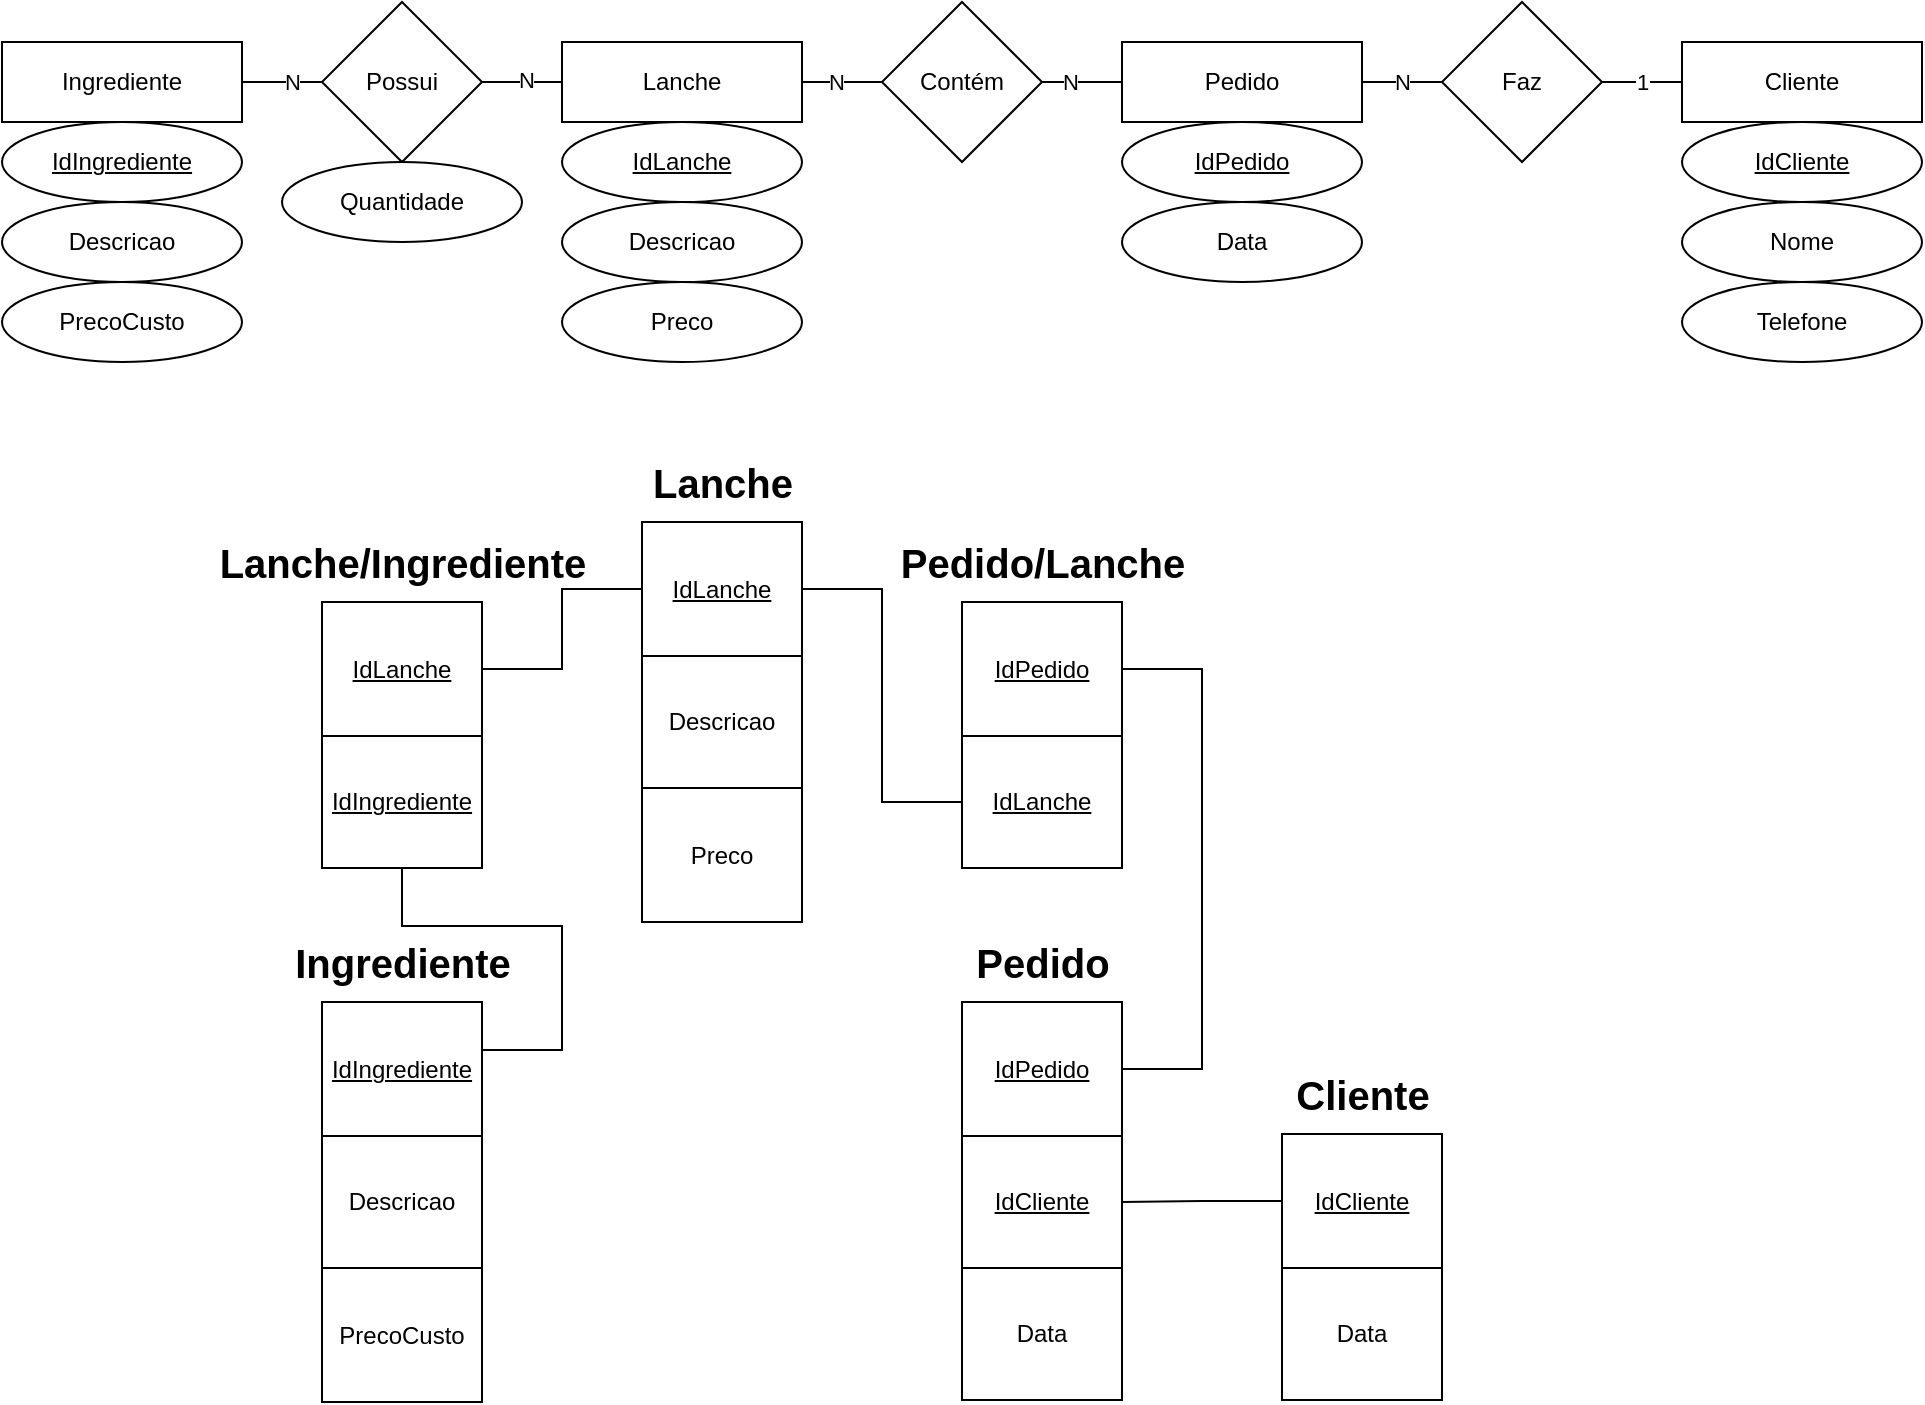 <mxfile version="24.0.2" type="google">
  <diagram name="Página-1" id="U43VhN0IVjfVWaT28Ef_">
    <mxGraphModel grid="1" page="1" gridSize="10" guides="1" tooltips="1" connect="1" arrows="1" fold="1" pageScale="1" pageWidth="50000" pageHeight="50000" math="0" shadow="0">
      <root>
        <mxCell id="0" />
        <mxCell id="1" parent="0" />
        <mxCell id="tkMao10HomGiFmudgU2h-20" value="" style="edgeStyle=orthogonalEdgeStyle;rounded=0;orthogonalLoop=1;jettySize=auto;html=1;endArrow=none;endFill=0;" edge="1" parent="1" source="tkMao10HomGiFmudgU2h-1" target="tkMao10HomGiFmudgU2h-19">
          <mxGeometry relative="1" as="geometry" />
        </mxCell>
        <mxCell id="tkMao10HomGiFmudgU2h-22" value="N" style="edgeLabel;html=1;align=center;verticalAlign=middle;resizable=0;points=[];" connectable="0" vertex="1" parent="tkMao10HomGiFmudgU2h-20">
          <mxGeometry x="-0.1" y="-1" relative="1" as="geometry">
            <mxPoint as="offset" />
          </mxGeometry>
        </mxCell>
        <mxCell id="tkMao10HomGiFmudgU2h-26" value="" style="edgeStyle=orthogonalEdgeStyle;rounded=0;orthogonalLoop=1;jettySize=auto;html=1;endArrow=none;endFill=0;" edge="1" parent="1" source="tkMao10HomGiFmudgU2h-1" target="tkMao10HomGiFmudgU2h-25">
          <mxGeometry relative="1" as="geometry" />
        </mxCell>
        <mxCell id="tkMao10HomGiFmudgU2h-29" value="N" style="edgeLabel;html=1;align=center;verticalAlign=middle;resizable=0;points=[];" connectable="0" vertex="1" parent="tkMao10HomGiFmudgU2h-26">
          <mxGeometry x="-0.179" y="-1" relative="1" as="geometry">
            <mxPoint y="-1" as="offset" />
          </mxGeometry>
        </mxCell>
        <mxCell id="tkMao10HomGiFmudgU2h-1" value="Lanche" style="rounded=0;whiteSpace=wrap;html=1;" vertex="1" parent="1">
          <mxGeometry x="400" y="120" width="120" height="40" as="geometry" />
        </mxCell>
        <mxCell id="tkMao10HomGiFmudgU2h-2" value="Descricao" style="ellipse;whiteSpace=wrap;html=1;" vertex="1" parent="1">
          <mxGeometry x="400" y="200" width="120" height="40" as="geometry" />
        </mxCell>
        <mxCell id="tkMao10HomGiFmudgU2h-3" value="Preco" style="ellipse;whiteSpace=wrap;html=1;" vertex="1" parent="1">
          <mxGeometry x="400" y="240" width="120" height="40" as="geometry" />
        </mxCell>
        <mxCell id="tkMao10HomGiFmudgU2h-6" value="Ingrediente" style="rounded=0;whiteSpace=wrap;html=1;" vertex="1" parent="1">
          <mxGeometry x="120" y="120" width="120" height="40" as="geometry" />
        </mxCell>
        <mxCell id="tkMao10HomGiFmudgU2h-7" value="Descricao" style="ellipse;whiteSpace=wrap;html=1;" vertex="1" parent="1">
          <mxGeometry x="120" y="200" width="120" height="40" as="geometry" />
        </mxCell>
        <mxCell id="tkMao10HomGiFmudgU2h-8" value="PrecoCusto" style="ellipse;whiteSpace=wrap;html=1;" vertex="1" parent="1">
          <mxGeometry x="120" y="240" width="120" height="40" as="geometry" />
        </mxCell>
        <mxCell id="tkMao10HomGiFmudgU2h-9" value="Cliente" style="rounded=0;whiteSpace=wrap;html=1;" vertex="1" parent="1">
          <mxGeometry x="960" y="120" width="120" height="40" as="geometry" />
        </mxCell>
        <mxCell id="tkMao10HomGiFmudgU2h-32" value="" style="edgeStyle=orthogonalEdgeStyle;rounded=0;orthogonalLoop=1;jettySize=auto;html=1;endArrow=none;endFill=0;" edge="1" parent="1" source="tkMao10HomGiFmudgU2h-10" target="tkMao10HomGiFmudgU2h-31">
          <mxGeometry relative="1" as="geometry" />
        </mxCell>
        <mxCell id="tkMao10HomGiFmudgU2h-35" value="N" style="edgeLabel;html=1;align=center;verticalAlign=middle;resizable=0;points=[];" connectable="0" vertex="1" parent="tkMao10HomGiFmudgU2h-32">
          <mxGeometry x="-0.017" y="2" relative="1" as="geometry">
            <mxPoint y="2" as="offset" />
          </mxGeometry>
        </mxCell>
        <mxCell id="tkMao10HomGiFmudgU2h-10" value="Pedido" style="rounded=0;whiteSpace=wrap;html=1;" vertex="1" parent="1">
          <mxGeometry x="680" y="120" width="120" height="40" as="geometry" />
        </mxCell>
        <mxCell id="tkMao10HomGiFmudgU2h-11" value="Data" style="ellipse;whiteSpace=wrap;html=1;" vertex="1" parent="1">
          <mxGeometry x="680" y="200" width="120" height="40" as="geometry" />
        </mxCell>
        <mxCell id="tkMao10HomGiFmudgU2h-13" value="&lt;u&gt;IdPedido&lt;/u&gt;" style="ellipse;whiteSpace=wrap;html=1;" vertex="1" parent="1">
          <mxGeometry x="680" y="160" width="120" height="40" as="geometry" />
        </mxCell>
        <mxCell id="tkMao10HomGiFmudgU2h-14" value="&lt;u&gt;IdCliente&lt;/u&gt;" style="ellipse;whiteSpace=wrap;html=1;" vertex="1" parent="1">
          <mxGeometry x="960" y="160" width="120" height="40" as="geometry" />
        </mxCell>
        <mxCell id="tkMao10HomGiFmudgU2h-15" value="Nome" style="ellipse;whiteSpace=wrap;html=1;" vertex="1" parent="1">
          <mxGeometry x="960" y="200" width="120" height="40" as="geometry" />
        </mxCell>
        <mxCell id="tkMao10HomGiFmudgU2h-16" value="Telefone" style="ellipse;whiteSpace=wrap;html=1;" vertex="1" parent="1">
          <mxGeometry x="960" y="240" width="120" height="40" as="geometry" />
        </mxCell>
        <mxCell id="tkMao10HomGiFmudgU2h-17" value="&lt;u&gt;IdIngrediente&lt;/u&gt;" style="ellipse;whiteSpace=wrap;html=1;" vertex="1" parent="1">
          <mxGeometry x="120" y="160" width="120" height="40" as="geometry" />
        </mxCell>
        <mxCell id="tkMao10HomGiFmudgU2h-18" value="&lt;u&gt;IdLanche&lt;/u&gt;" style="ellipse;whiteSpace=wrap;html=1;" vertex="1" parent="1">
          <mxGeometry x="400" y="160" width="120" height="40" as="geometry" />
        </mxCell>
        <mxCell id="tkMao10HomGiFmudgU2h-21" style="edgeStyle=orthogonalEdgeStyle;rounded=0;orthogonalLoop=1;jettySize=auto;html=1;entryX=1;entryY=0.5;entryDx=0;entryDy=0;endArrow=none;endFill=0;" edge="1" parent="1" source="tkMao10HomGiFmudgU2h-19" target="tkMao10HomGiFmudgU2h-6">
          <mxGeometry relative="1" as="geometry" />
        </mxCell>
        <mxCell id="tkMao10HomGiFmudgU2h-24" value="N" style="edgeLabel;html=1;align=center;verticalAlign=middle;resizable=0;points=[];" connectable="0" vertex="1" parent="tkMao10HomGiFmudgU2h-21">
          <mxGeometry x="-0.238" relative="1" as="geometry">
            <mxPoint as="offset" />
          </mxGeometry>
        </mxCell>
        <mxCell id="tkMao10HomGiFmudgU2h-19" value="Possui" style="rhombus;whiteSpace=wrap;html=1;rounded=0;" vertex="1" parent="1">
          <mxGeometry x="280" y="100" width="80" height="80" as="geometry" />
        </mxCell>
        <mxCell id="tkMao10HomGiFmudgU2h-27" style="edgeStyle=orthogonalEdgeStyle;rounded=0;orthogonalLoop=1;jettySize=auto;html=1;entryX=0;entryY=0.5;entryDx=0;entryDy=0;endArrow=none;endFill=0;" edge="1" parent="1" source="tkMao10HomGiFmudgU2h-25" target="tkMao10HomGiFmudgU2h-10">
          <mxGeometry relative="1" as="geometry" />
        </mxCell>
        <mxCell id="tkMao10HomGiFmudgU2h-28" value="N" style="edgeLabel;html=1;align=center;verticalAlign=middle;resizable=0;points=[];" connectable="0" vertex="1" parent="tkMao10HomGiFmudgU2h-27">
          <mxGeometry x="-0.293" y="-1" relative="1" as="geometry">
            <mxPoint y="-1" as="offset" />
          </mxGeometry>
        </mxCell>
        <mxCell id="tkMao10HomGiFmudgU2h-25" value="Contém" style="rhombus;whiteSpace=wrap;html=1;rounded=0;" vertex="1" parent="1">
          <mxGeometry x="560" y="100" width="80" height="80" as="geometry" />
        </mxCell>
        <mxCell id="tkMao10HomGiFmudgU2h-33" style="edgeStyle=orthogonalEdgeStyle;rounded=0;orthogonalLoop=1;jettySize=auto;html=1;entryX=0;entryY=0.5;entryDx=0;entryDy=0;endArrow=none;endFill=0;" edge="1" parent="1" source="tkMao10HomGiFmudgU2h-31" target="tkMao10HomGiFmudgU2h-9">
          <mxGeometry relative="1" as="geometry" />
        </mxCell>
        <mxCell id="tkMao10HomGiFmudgU2h-34" value="1" style="edgeLabel;html=1;align=center;verticalAlign=middle;resizable=0;points=[];" connectable="0" vertex="1" parent="tkMao10HomGiFmudgU2h-33">
          <mxGeometry x="-0.017" y="1" relative="1" as="geometry">
            <mxPoint y="1" as="offset" />
          </mxGeometry>
        </mxCell>
        <mxCell id="tkMao10HomGiFmudgU2h-31" value="Faz" style="rhombus;whiteSpace=wrap;html=1;rounded=0;" vertex="1" parent="1">
          <mxGeometry x="840" y="100" width="80" height="80" as="geometry" />
        </mxCell>
        <mxCell id="tkMao10HomGiFmudgU2h-36" value="" style="childLayout=tableLayout;recursiveResize=0;shadow=0;fillColor=none;" vertex="1" parent="1">
          <mxGeometry x="280" y="600" width="80" height="200" as="geometry" />
        </mxCell>
        <mxCell id="tkMao10HomGiFmudgU2h-37" value="" style="shape=tableRow;horizontal=0;startSize=0;swimlaneHead=0;swimlaneBody=0;top=0;left=0;bottom=0;right=0;dropTarget=0;collapsible=0;recursiveResize=0;expand=0;fontStyle=0;fillColor=none;strokeColor=inherit;" vertex="1" parent="tkMao10HomGiFmudgU2h-36">
          <mxGeometry width="80" height="67" as="geometry" />
        </mxCell>
        <mxCell id="tkMao10HomGiFmudgU2h-38" value="&lt;u&gt;IdIngrediente&lt;/u&gt;" style="connectable=0;recursiveResize=0;strokeColor=inherit;fillColor=none;align=center;whiteSpace=wrap;html=1;" vertex="1" parent="tkMao10HomGiFmudgU2h-37">
          <mxGeometry width="80" height="67" as="geometry">
            <mxRectangle width="80" height="67" as="alternateBounds" />
          </mxGeometry>
        </mxCell>
        <mxCell id="tkMao10HomGiFmudgU2h-41" style="shape=tableRow;horizontal=0;startSize=0;swimlaneHead=0;swimlaneBody=0;top=0;left=0;bottom=0;right=0;dropTarget=0;collapsible=0;recursiveResize=0;expand=0;fontStyle=0;fillColor=none;strokeColor=inherit;" vertex="1" parent="tkMao10HomGiFmudgU2h-36">
          <mxGeometry y="67" width="80" height="66" as="geometry" />
        </mxCell>
        <mxCell id="tkMao10HomGiFmudgU2h-42" value="Descricao" style="connectable=0;recursiveResize=0;strokeColor=inherit;fillColor=none;align=center;whiteSpace=wrap;html=1;" vertex="1" parent="tkMao10HomGiFmudgU2h-41">
          <mxGeometry width="80" height="66" as="geometry">
            <mxRectangle width="80" height="66" as="alternateBounds" />
          </mxGeometry>
        </mxCell>
        <mxCell id="tkMao10HomGiFmudgU2h-45" style="shape=tableRow;horizontal=0;startSize=0;swimlaneHead=0;swimlaneBody=0;top=0;left=0;bottom=0;right=0;dropTarget=0;collapsible=0;recursiveResize=0;expand=0;fontStyle=0;fillColor=none;strokeColor=inherit;" vertex="1" parent="tkMao10HomGiFmudgU2h-36">
          <mxGeometry y="133" width="80" height="67" as="geometry" />
        </mxCell>
        <mxCell id="tkMao10HomGiFmudgU2h-46" value="PrecoCusto" style="connectable=0;recursiveResize=0;strokeColor=inherit;fillColor=none;align=center;whiteSpace=wrap;html=1;" vertex="1" parent="tkMao10HomGiFmudgU2h-45">
          <mxGeometry width="80" height="67" as="geometry">
            <mxRectangle width="80" height="67" as="alternateBounds" />
          </mxGeometry>
        </mxCell>
        <mxCell id="tkMao10HomGiFmudgU2h-56" value="" style="childLayout=tableLayout;recursiveResize=0;shadow=0;fillColor=none;" vertex="1" parent="1">
          <mxGeometry x="440" y="360" width="80" height="200" as="geometry" />
        </mxCell>
        <mxCell id="tkMao10HomGiFmudgU2h-57" value="" style="shape=tableRow;horizontal=0;startSize=0;swimlaneHead=0;swimlaneBody=0;top=0;left=0;bottom=0;right=0;dropTarget=0;collapsible=0;recursiveResize=0;expand=0;fontStyle=0;fillColor=none;strokeColor=inherit;" vertex="1" parent="tkMao10HomGiFmudgU2h-56">
          <mxGeometry width="80" height="67" as="geometry" />
        </mxCell>
        <mxCell id="tkMao10HomGiFmudgU2h-58" value="&lt;u&gt;IdLanche&lt;/u&gt;" style="connectable=0;recursiveResize=0;strokeColor=inherit;fillColor=none;align=center;whiteSpace=wrap;html=1;" vertex="1" parent="tkMao10HomGiFmudgU2h-57">
          <mxGeometry width="80" height="67" as="geometry">
            <mxRectangle width="80" height="67" as="alternateBounds" />
          </mxGeometry>
        </mxCell>
        <mxCell id="tkMao10HomGiFmudgU2h-59" style="shape=tableRow;horizontal=0;startSize=0;swimlaneHead=0;swimlaneBody=0;top=0;left=0;bottom=0;right=0;dropTarget=0;collapsible=0;recursiveResize=0;expand=0;fontStyle=0;fillColor=none;strokeColor=inherit;" vertex="1" parent="tkMao10HomGiFmudgU2h-56">
          <mxGeometry y="67" width="80" height="66" as="geometry" />
        </mxCell>
        <mxCell id="tkMao10HomGiFmudgU2h-60" value="Descricao" style="connectable=0;recursiveResize=0;strokeColor=inherit;fillColor=none;align=center;whiteSpace=wrap;html=1;" vertex="1" parent="tkMao10HomGiFmudgU2h-59">
          <mxGeometry width="80" height="66" as="geometry">
            <mxRectangle width="80" height="66" as="alternateBounds" />
          </mxGeometry>
        </mxCell>
        <mxCell id="tkMao10HomGiFmudgU2h-61" style="shape=tableRow;horizontal=0;startSize=0;swimlaneHead=0;swimlaneBody=0;top=0;left=0;bottom=0;right=0;dropTarget=0;collapsible=0;recursiveResize=0;expand=0;fontStyle=0;fillColor=none;strokeColor=inherit;" vertex="1" parent="tkMao10HomGiFmudgU2h-56">
          <mxGeometry y="133" width="80" height="67" as="geometry" />
        </mxCell>
        <mxCell id="tkMao10HomGiFmudgU2h-62" value="Preco" style="connectable=0;recursiveResize=0;strokeColor=inherit;fillColor=none;align=center;whiteSpace=wrap;html=1;" vertex="1" parent="tkMao10HomGiFmudgU2h-61">
          <mxGeometry width="80" height="67" as="geometry">
            <mxRectangle width="80" height="67" as="alternateBounds" />
          </mxGeometry>
        </mxCell>
        <mxCell id="tkMao10HomGiFmudgU2h-63" value="" style="childLayout=tableLayout;recursiveResize=0;shadow=0;fillColor=none;" vertex="1" parent="1">
          <mxGeometry x="280" y="400" width="80" height="133" as="geometry" />
        </mxCell>
        <mxCell id="tkMao10HomGiFmudgU2h-64" value="" style="shape=tableRow;horizontal=0;startSize=0;swimlaneHead=0;swimlaneBody=0;top=0;left=0;bottom=0;right=0;dropTarget=0;collapsible=0;recursiveResize=0;expand=0;fontStyle=0;fillColor=none;strokeColor=inherit;" vertex="1" parent="tkMao10HomGiFmudgU2h-63">
          <mxGeometry width="80" height="67" as="geometry" />
        </mxCell>
        <mxCell id="tkMao10HomGiFmudgU2h-65" value="&lt;u&gt;IdLanche&lt;/u&gt;" style="connectable=0;recursiveResize=0;strokeColor=inherit;fillColor=none;align=center;whiteSpace=wrap;html=1;" vertex="1" parent="tkMao10HomGiFmudgU2h-64">
          <mxGeometry width="80" height="67" as="geometry">
            <mxRectangle width="80" height="67" as="alternateBounds" />
          </mxGeometry>
        </mxCell>
        <mxCell id="tkMao10HomGiFmudgU2h-66" style="shape=tableRow;horizontal=0;startSize=0;swimlaneHead=0;swimlaneBody=0;top=0;left=0;bottom=0;right=0;dropTarget=0;collapsible=0;recursiveResize=0;expand=0;fontStyle=0;fillColor=none;strokeColor=inherit;" vertex="1" parent="tkMao10HomGiFmudgU2h-63">
          <mxGeometry y="67" width="80" height="66" as="geometry" />
        </mxCell>
        <mxCell id="tkMao10HomGiFmudgU2h-67" value="&lt;u&gt;IdIngrediente&lt;/u&gt;" style="connectable=0;recursiveResize=0;strokeColor=inherit;fillColor=none;align=center;whiteSpace=wrap;html=1;" vertex="1" parent="tkMao10HomGiFmudgU2h-66">
          <mxGeometry width="80" height="66" as="geometry">
            <mxRectangle width="80" height="66" as="alternateBounds" />
          </mxGeometry>
        </mxCell>
        <mxCell id="tkMao10HomGiFmudgU2h-72" style="edgeStyle=orthogonalEdgeStyle;rounded=0;orthogonalLoop=1;jettySize=auto;html=1;entryX=0;entryY=0.5;entryDx=0;entryDy=0;endArrow=none;endFill=0;" edge="1" parent="1" source="tkMao10HomGiFmudgU2h-64" target="tkMao10HomGiFmudgU2h-57">
          <mxGeometry relative="1" as="geometry" />
        </mxCell>
        <mxCell id="tkMao10HomGiFmudgU2h-73" style="edgeStyle=orthogonalEdgeStyle;rounded=0;orthogonalLoop=1;jettySize=auto;html=1;entryX=1;entryY=0.5;entryDx=0;entryDy=0;endArrow=none;endFill=0;" edge="1" parent="1" source="tkMao10HomGiFmudgU2h-66" target="tkMao10HomGiFmudgU2h-37">
          <mxGeometry relative="1" as="geometry">
            <Array as="points">
              <mxPoint x="320" y="562" />
              <mxPoint x="400" y="562" />
              <mxPoint x="400" y="624" />
            </Array>
          </mxGeometry>
        </mxCell>
        <mxCell id="tkMao10HomGiFmudgU2h-74" value="" style="childLayout=tableLayout;recursiveResize=0;shadow=0;fillColor=none;" vertex="1" parent="1">
          <mxGeometry x="600" y="600" width="80" height="199" as="geometry" />
        </mxCell>
        <mxCell id="tkMao10HomGiFmudgU2h-75" value="" style="shape=tableRow;horizontal=0;startSize=0;swimlaneHead=0;swimlaneBody=0;top=0;left=0;bottom=0;right=0;dropTarget=0;collapsible=0;recursiveResize=0;expand=0;fontStyle=0;fillColor=none;strokeColor=inherit;" vertex="1" parent="tkMao10HomGiFmudgU2h-74">
          <mxGeometry width="80" height="67" as="geometry" />
        </mxCell>
        <mxCell id="tkMao10HomGiFmudgU2h-76" value="&lt;u&gt;IdPedido&lt;/u&gt;" style="connectable=0;recursiveResize=0;strokeColor=inherit;fillColor=none;align=center;whiteSpace=wrap;html=1;" vertex="1" parent="tkMao10HomGiFmudgU2h-75">
          <mxGeometry width="80" height="67" as="geometry">
            <mxRectangle width="80" height="67" as="alternateBounds" />
          </mxGeometry>
        </mxCell>
        <mxCell id="tkMao10HomGiFmudgU2h-77" style="shape=tableRow;horizontal=0;startSize=0;swimlaneHead=0;swimlaneBody=0;top=0;left=0;bottom=0;right=0;dropTarget=0;collapsible=0;recursiveResize=0;expand=0;fontStyle=0;fillColor=none;strokeColor=inherit;" vertex="1" parent="tkMao10HomGiFmudgU2h-74">
          <mxGeometry y="67" width="80" height="66" as="geometry" />
        </mxCell>
        <mxCell id="tkMao10HomGiFmudgU2h-78" value="&lt;u&gt;IdCliente&lt;/u&gt;" style="connectable=0;recursiveResize=0;strokeColor=inherit;fillColor=none;align=center;whiteSpace=wrap;html=1;" vertex="1" parent="tkMao10HomGiFmudgU2h-77">
          <mxGeometry width="80" height="66" as="geometry">
            <mxRectangle width="80" height="66" as="alternateBounds" />
          </mxGeometry>
        </mxCell>
        <mxCell id="tkMao10HomGiFmudgU2h-117" style="shape=tableRow;horizontal=0;startSize=0;swimlaneHead=0;swimlaneBody=0;top=0;left=0;bottom=0;right=0;dropTarget=0;collapsible=0;recursiveResize=0;expand=0;fontStyle=0;fillColor=none;strokeColor=inherit;" vertex="1" parent="tkMao10HomGiFmudgU2h-74">
          <mxGeometry y="133" width="80" height="66" as="geometry" />
        </mxCell>
        <mxCell id="tkMao10HomGiFmudgU2h-118" value="Data" style="connectable=0;recursiveResize=0;strokeColor=inherit;fillColor=none;align=center;whiteSpace=wrap;html=1;" vertex="1" parent="tkMao10HomGiFmudgU2h-117">
          <mxGeometry width="80" height="66" as="geometry">
            <mxRectangle width="80" height="66" as="alternateBounds" />
          </mxGeometry>
        </mxCell>
        <mxCell id="tkMao10HomGiFmudgU2h-81" value="" style="childLayout=tableLayout;recursiveResize=0;shadow=0;fillColor=none;" vertex="1" parent="1">
          <mxGeometry x="600" y="400" width="80" height="133" as="geometry" />
        </mxCell>
        <mxCell id="tkMao10HomGiFmudgU2h-82" value="" style="shape=tableRow;horizontal=0;startSize=0;swimlaneHead=0;swimlaneBody=0;top=0;left=0;bottom=0;right=0;dropTarget=0;collapsible=0;recursiveResize=0;expand=0;fontStyle=0;fillColor=none;strokeColor=inherit;" vertex="1" parent="tkMao10HomGiFmudgU2h-81">
          <mxGeometry width="80" height="67" as="geometry" />
        </mxCell>
        <mxCell id="tkMao10HomGiFmudgU2h-83" value="&lt;u&gt;IdPedido&lt;/u&gt;" style="connectable=0;recursiveResize=0;strokeColor=inherit;fillColor=none;align=center;whiteSpace=wrap;html=1;" vertex="1" parent="tkMao10HomGiFmudgU2h-82">
          <mxGeometry width="80" height="67" as="geometry">
            <mxRectangle width="80" height="67" as="alternateBounds" />
          </mxGeometry>
        </mxCell>
        <mxCell id="tkMao10HomGiFmudgU2h-84" style="shape=tableRow;horizontal=0;startSize=0;swimlaneHead=0;swimlaneBody=0;top=0;left=0;bottom=0;right=0;dropTarget=0;collapsible=0;recursiveResize=0;expand=0;fontStyle=0;fillColor=none;strokeColor=inherit;" vertex="1" parent="tkMao10HomGiFmudgU2h-81">
          <mxGeometry y="67" width="80" height="66" as="geometry" />
        </mxCell>
        <mxCell id="tkMao10HomGiFmudgU2h-85" value="&lt;u&gt;IdLanche&lt;/u&gt;" style="connectable=0;recursiveResize=0;strokeColor=inherit;fillColor=none;align=center;whiteSpace=wrap;html=1;" vertex="1" parent="tkMao10HomGiFmudgU2h-84">
          <mxGeometry width="80" height="66" as="geometry">
            <mxRectangle width="80" height="66" as="alternateBounds" />
          </mxGeometry>
        </mxCell>
        <mxCell id="tkMao10HomGiFmudgU2h-86" style="edgeStyle=orthogonalEdgeStyle;rounded=0;orthogonalLoop=1;jettySize=auto;html=1;entryX=1;entryY=0.5;entryDx=0;entryDy=0;endArrow=none;endFill=0;" edge="1" parent="1" source="tkMao10HomGiFmudgU2h-84" target="tkMao10HomGiFmudgU2h-57">
          <mxGeometry relative="1" as="geometry" />
        </mxCell>
        <mxCell id="tkMao10HomGiFmudgU2h-87" style="edgeStyle=orthogonalEdgeStyle;rounded=0;orthogonalLoop=1;jettySize=auto;html=1;entryX=1;entryY=0.5;entryDx=0;entryDy=0;endArrow=none;endFill=0;" edge="1" parent="1" source="tkMao10HomGiFmudgU2h-82" target="tkMao10HomGiFmudgU2h-75">
          <mxGeometry relative="1" as="geometry">
            <Array as="points">
              <mxPoint x="720" y="433" />
              <mxPoint x="720" y="633" />
            </Array>
          </mxGeometry>
        </mxCell>
        <mxCell id="tkMao10HomGiFmudgU2h-102" value="Quantidade" style="ellipse;whiteSpace=wrap;html=1;" vertex="1" parent="1">
          <mxGeometry x="260" y="180" width="120" height="40" as="geometry" />
        </mxCell>
        <mxCell id="tkMao10HomGiFmudgU2h-104" value="&lt;font style=&quot;font-size: 20px;&quot;&gt;Ingrediente&lt;/font&gt;" style="text;strokeColor=none;fillColor=none;html=1;fontSize=24;fontStyle=1;verticalAlign=middle;align=center;" vertex="1" parent="1">
          <mxGeometry x="280" y="560" width="80" height="40" as="geometry" />
        </mxCell>
        <mxCell id="tkMao10HomGiFmudgU2h-105" value="&lt;font style=&quot;font-size: 20px;&quot;&gt;Lanche&lt;/font&gt;" style="text;strokeColor=none;fillColor=none;html=1;fontSize=24;fontStyle=1;verticalAlign=middle;align=center;" vertex="1" parent="1">
          <mxGeometry x="440" y="320" width="80" height="40" as="geometry" />
        </mxCell>
        <mxCell id="tkMao10HomGiFmudgU2h-106" value="&lt;font style=&quot;font-size: 20px;&quot;&gt;Pedido&lt;/font&gt;" style="text;strokeColor=none;fillColor=none;html=1;fontSize=24;fontStyle=1;verticalAlign=middle;align=center;" vertex="1" parent="1">
          <mxGeometry x="600" y="560" width="80" height="40" as="geometry" />
        </mxCell>
        <mxCell id="tkMao10HomGiFmudgU2h-107" value="" style="childLayout=tableLayout;recursiveResize=0;shadow=0;fillColor=none;" vertex="1" parent="1">
          <mxGeometry x="760" y="666" width="80" height="133" as="geometry" />
        </mxCell>
        <mxCell id="tkMao10HomGiFmudgU2h-108" value="" style="shape=tableRow;horizontal=0;startSize=0;swimlaneHead=0;swimlaneBody=0;top=0;left=0;bottom=0;right=0;dropTarget=0;collapsible=0;recursiveResize=0;expand=0;fontStyle=0;fillColor=none;strokeColor=inherit;" vertex="1" parent="tkMao10HomGiFmudgU2h-107">
          <mxGeometry width="80" height="67" as="geometry" />
        </mxCell>
        <mxCell id="tkMao10HomGiFmudgU2h-109" value="&lt;u&gt;IdCliente&lt;/u&gt;" style="connectable=0;recursiveResize=0;strokeColor=inherit;fillColor=none;align=center;whiteSpace=wrap;html=1;" vertex="1" parent="tkMao10HomGiFmudgU2h-108">
          <mxGeometry width="80" height="67" as="geometry">
            <mxRectangle width="80" height="67" as="alternateBounds" />
          </mxGeometry>
        </mxCell>
        <mxCell id="tkMao10HomGiFmudgU2h-110" style="shape=tableRow;horizontal=0;startSize=0;swimlaneHead=0;swimlaneBody=0;top=0;left=0;bottom=0;right=0;dropTarget=0;collapsible=0;recursiveResize=0;expand=0;fontStyle=0;fillColor=none;strokeColor=inherit;" vertex="1" parent="tkMao10HomGiFmudgU2h-107">
          <mxGeometry y="67" width="80" height="66" as="geometry" />
        </mxCell>
        <mxCell id="tkMao10HomGiFmudgU2h-111" value="Data" style="connectable=0;recursiveResize=0;strokeColor=inherit;fillColor=none;align=center;whiteSpace=wrap;html=1;" vertex="1" parent="tkMao10HomGiFmudgU2h-110">
          <mxGeometry width="80" height="66" as="geometry">
            <mxRectangle width="80" height="66" as="alternateBounds" />
          </mxGeometry>
        </mxCell>
        <mxCell id="tkMao10HomGiFmudgU2h-113" value="&lt;font style=&quot;font-size: 20px;&quot;&gt;Cliente&lt;/font&gt;" style="text;strokeColor=none;fillColor=none;html=1;fontSize=24;fontStyle=1;verticalAlign=middle;align=center;" vertex="1" parent="1">
          <mxGeometry x="760" y="626" width="80" height="40" as="geometry" />
        </mxCell>
        <mxCell id="tkMao10HomGiFmudgU2h-114" style="edgeStyle=orthogonalEdgeStyle;rounded=0;orthogonalLoop=1;jettySize=auto;html=1;entryX=1;entryY=0.5;entryDx=0;entryDy=0;endArrow=none;endFill=0;" edge="1" parent="1" source="tkMao10HomGiFmudgU2h-108" target="tkMao10HomGiFmudgU2h-77">
          <mxGeometry relative="1" as="geometry" />
        </mxCell>
        <mxCell id="tkMao10HomGiFmudgU2h-115" value="&lt;font style=&quot;font-size: 20px;&quot;&gt;Lanche/Ingrediente&lt;/font&gt;" style="text;strokeColor=none;fillColor=none;html=1;fontSize=24;fontStyle=1;verticalAlign=middle;align=center;" vertex="1" parent="1">
          <mxGeometry x="280" y="360" width="80" height="40" as="geometry" />
        </mxCell>
        <mxCell id="tkMao10HomGiFmudgU2h-116" value="&lt;font style=&quot;font-size: 20px;&quot;&gt;Pedido/Lanche&lt;/font&gt;" style="text;strokeColor=none;fillColor=none;html=1;fontSize=24;fontStyle=1;verticalAlign=middle;align=center;" vertex="1" parent="1">
          <mxGeometry x="600" y="360" width="80" height="40" as="geometry" />
        </mxCell>
      </root>
    </mxGraphModel>
  </diagram>
</mxfile>
